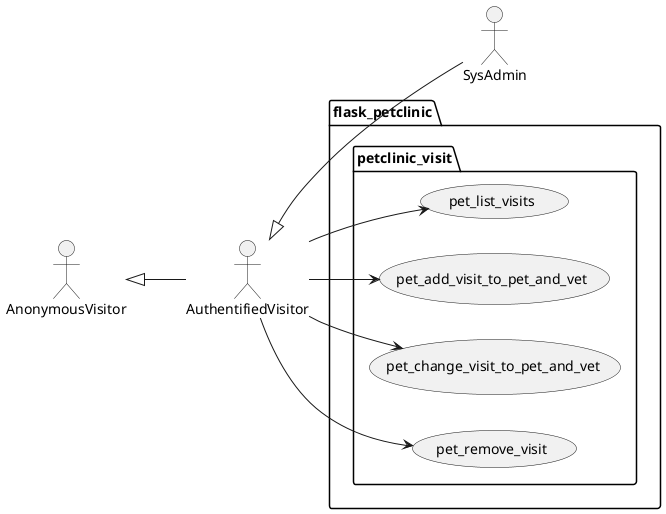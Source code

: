 @startuml
left to right direction

actor AnonymousVisitor as av
actor AuthentifiedVisitor as au
actor SysAdmin as sa

av <|-- au
au <|-- sa

package flask_petclinic {

    package petclinic_visit {

        usecase pet_list_visits as uc7000
        usecase pet_add_visit_to_pet_and_vet as uc7001
        usecase pet_change_visit_to_pet_and_vet as uc7002
        usecase pet_remove_visit as uc7003

        au --> uc7000
        au --> uc7001
        au --> uc7002
        au --> uc7003
    }

}
@enduml
